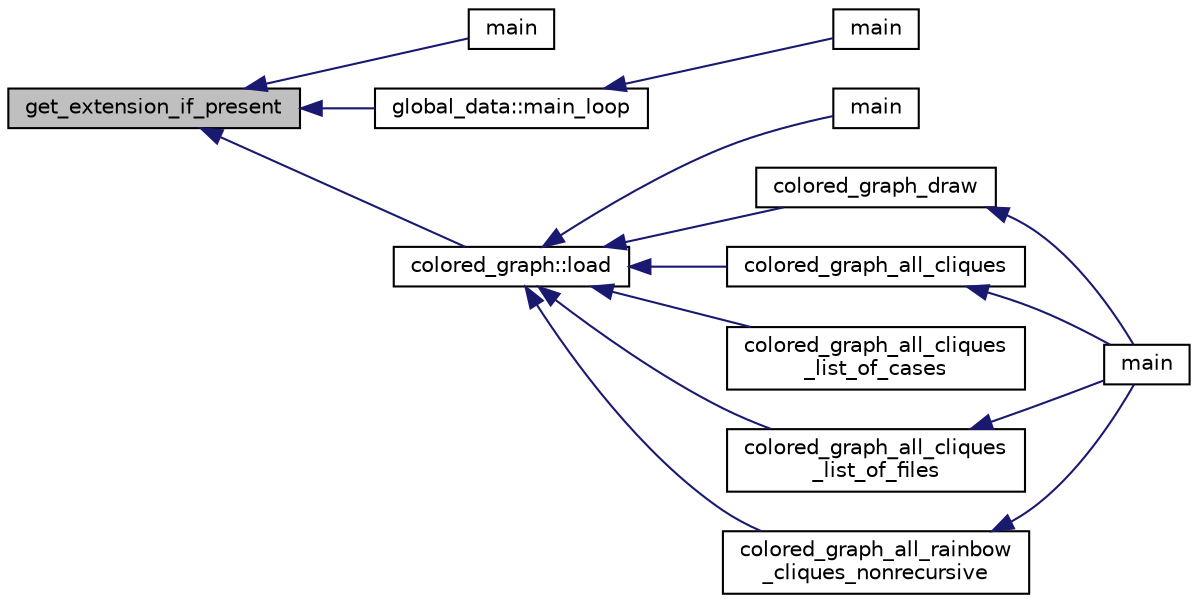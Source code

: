 digraph "get_extension_if_present"
{
  edge [fontname="Helvetica",fontsize="10",labelfontname="Helvetica",labelfontsize="10"];
  node [fontname="Helvetica",fontsize="10",shape=record];
  rankdir="LR";
  Node991 [label="get_extension_if_present",height=0.2,width=0.4,color="black", fillcolor="grey75", style="filled", fontcolor="black"];
  Node991 -> Node992 [dir="back",color="midnightblue",fontsize="10",style="solid",fontname="Helvetica"];
  Node992 [label="main",height=0.2,width=0.4,color="black", fillcolor="white", style="filled",URL="$d0/d2f/process_8_c.html#a3c04138a5bfe5d72780bb7e82a18e627"];
  Node991 -> Node993 [dir="back",color="midnightblue",fontsize="10",style="solid",fontname="Helvetica"];
  Node993 [label="global_data::main_loop",height=0.2,width=0.4,color="black", fillcolor="white", style="filled",URL="$d2/ddf/classglobal__data.html#abc6a1a7965a5dc2f8819f78aca590e84"];
  Node993 -> Node994 [dir="back",color="midnightblue",fontsize="10",style="solid",fontname="Helvetica"];
  Node994 [label="main",height=0.2,width=0.4,color="black", fillcolor="white", style="filled",URL="$d1/d08/tdo__refine_8_c.html#a3c04138a5bfe5d72780bb7e82a18e627"];
  Node991 -> Node995 [dir="back",color="midnightblue",fontsize="10",style="solid",fontname="Helvetica"];
  Node995 [label="colored_graph::load",height=0.2,width=0.4,color="black", fillcolor="white", style="filled",URL="$dc/de2/classcolored__graph.html#aa777bb4ea083ac13058d746d63c7f128"];
  Node995 -> Node996 [dir="back",color="midnightblue",fontsize="10",style="solid",fontname="Helvetica"];
  Node996 [label="main",height=0.2,width=0.4,color="black", fillcolor="white", style="filled",URL="$df/d6c/tools_2graph_8_c.html#a3c04138a5bfe5d72780bb7e82a18e627"];
  Node995 -> Node997 [dir="back",color="midnightblue",fontsize="10",style="solid",fontname="Helvetica"];
  Node997 [label="colored_graph_draw",height=0.2,width=0.4,color="black", fillcolor="white", style="filled",URL="$d7/d7e/graph__theory_8h.html#ae8b578b6d3c09c831d76dd38e866d82a"];
  Node997 -> Node998 [dir="back",color="midnightblue",fontsize="10",style="solid",fontname="Helvetica"];
  Node998 [label="main",height=0.2,width=0.4,color="black", fillcolor="white", style="filled",URL="$d4/d71/all__rainbow__cliques_8_c.html#a3c04138a5bfe5d72780bb7e82a18e627"];
  Node995 -> Node999 [dir="back",color="midnightblue",fontsize="10",style="solid",fontname="Helvetica"];
  Node999 [label="colored_graph_all_cliques",height=0.2,width=0.4,color="black", fillcolor="white", style="filled",URL="$d7/d7e/graph__theory_8h.html#adf4d594daf45de95a631b509d1b75ed9"];
  Node999 -> Node998 [dir="back",color="midnightblue",fontsize="10",style="solid",fontname="Helvetica"];
  Node995 -> Node1000 [dir="back",color="midnightblue",fontsize="10",style="solid",fontname="Helvetica"];
  Node1000 [label="colored_graph_all_cliques\l_list_of_cases",height=0.2,width=0.4,color="black", fillcolor="white", style="filled",URL="$d7/d7e/graph__theory_8h.html#af4b0b2cdc63c9d7c2ef51829d016a290"];
  Node995 -> Node1001 [dir="back",color="midnightblue",fontsize="10",style="solid",fontname="Helvetica"];
  Node1001 [label="colored_graph_all_cliques\l_list_of_files",height=0.2,width=0.4,color="black", fillcolor="white", style="filled",URL="$d7/d7e/graph__theory_8h.html#adafeff32e38a34c3835bd36b4f087138"];
  Node1001 -> Node998 [dir="back",color="midnightblue",fontsize="10",style="solid",fontname="Helvetica"];
  Node995 -> Node1002 [dir="back",color="midnightblue",fontsize="10",style="solid",fontname="Helvetica"];
  Node1002 [label="colored_graph_all_rainbow\l_cliques_nonrecursive",height=0.2,width=0.4,color="black", fillcolor="white", style="filled",URL="$d7/d7e/graph__theory_8h.html#a204cb19516c6ebc2ea895da785b3ab37"];
  Node1002 -> Node998 [dir="back",color="midnightblue",fontsize="10",style="solid",fontname="Helvetica"];
}
